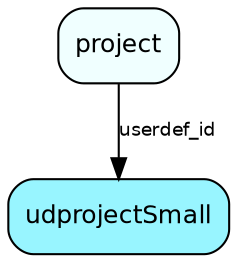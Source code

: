 digraph udprojectSmall  {
node [shape = box style="rounded, filled" fontname = "Helvetica" fontsize = "12" ]
edge [fontname = "Helvetica" fontsize = "9"]

udprojectSmall[fillcolor = "cadetblue1"]
project[fillcolor = "azure1"]
project -> udprojectSmall [label = "userdef_id"]
}
